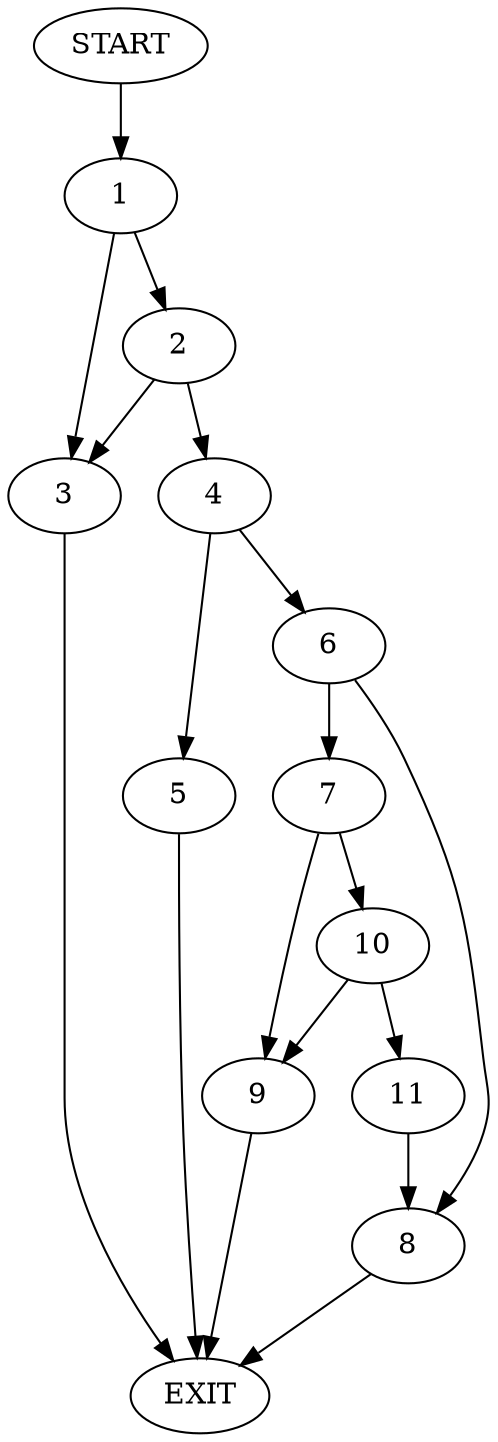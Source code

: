 digraph {
0 [label="START"]
12 [label="EXIT"]
0 -> 1
1 -> 2
1 -> 3
2 -> 3
2 -> 4
3 -> 12
4 -> 5
4 -> 6
5 -> 12
6 -> 7
6 -> 8
8 -> 12
7 -> 9
7 -> 10
9 -> 12
10 -> 11
10 -> 9
11 -> 8
}
